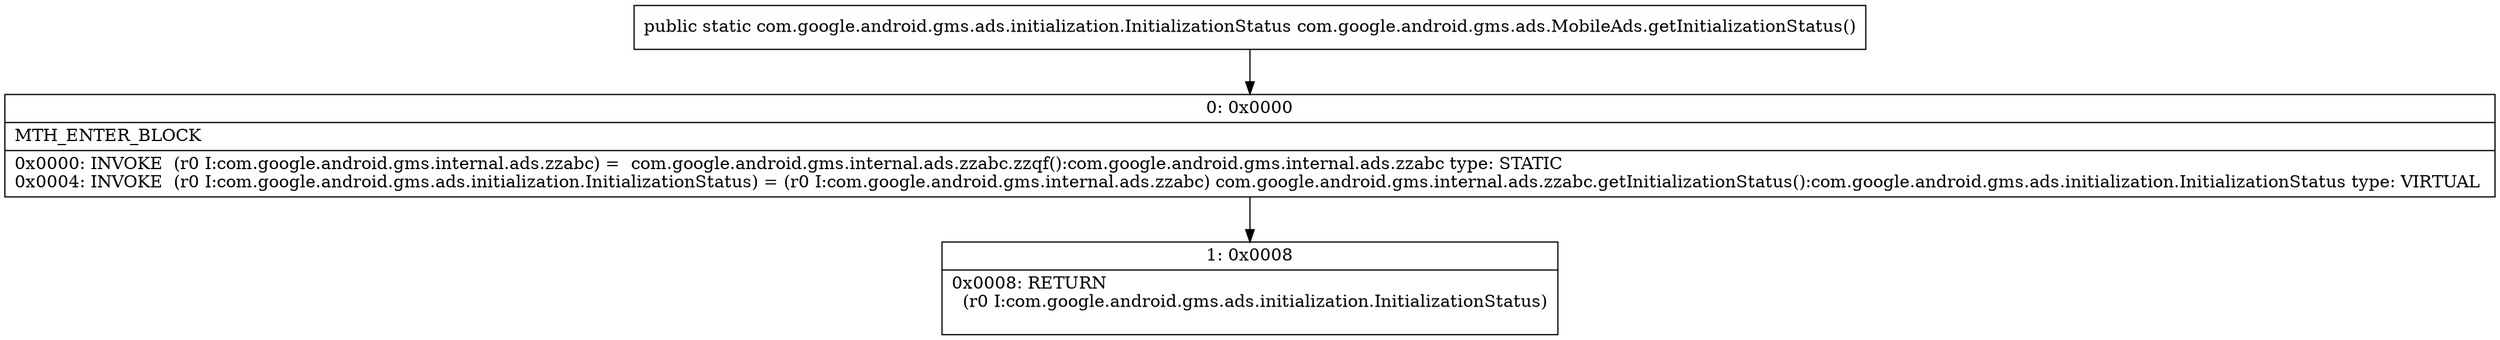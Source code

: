 digraph "CFG forcom.google.android.gms.ads.MobileAds.getInitializationStatus()Lcom\/google\/android\/gms\/ads\/initialization\/InitializationStatus;" {
Node_0 [shape=record,label="{0\:\ 0x0000|MTH_ENTER_BLOCK\l|0x0000: INVOKE  (r0 I:com.google.android.gms.internal.ads.zzabc) =  com.google.android.gms.internal.ads.zzabc.zzqf():com.google.android.gms.internal.ads.zzabc type: STATIC \l0x0004: INVOKE  (r0 I:com.google.android.gms.ads.initialization.InitializationStatus) = (r0 I:com.google.android.gms.internal.ads.zzabc) com.google.android.gms.internal.ads.zzabc.getInitializationStatus():com.google.android.gms.ads.initialization.InitializationStatus type: VIRTUAL \l}"];
Node_1 [shape=record,label="{1\:\ 0x0008|0x0008: RETURN  \l  (r0 I:com.google.android.gms.ads.initialization.InitializationStatus)\l \l}"];
MethodNode[shape=record,label="{public static com.google.android.gms.ads.initialization.InitializationStatus com.google.android.gms.ads.MobileAds.getInitializationStatus() }"];
MethodNode -> Node_0;
Node_0 -> Node_1;
}

